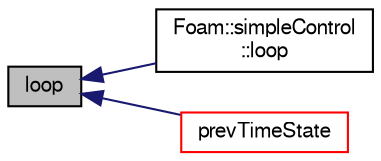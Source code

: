 digraph "loop"
{
  bgcolor="transparent";
  edge [fontname="FreeSans",fontsize="10",labelfontname="FreeSans",labelfontsize="10"];
  node [fontname="FreeSans",fontsize="10",shape=record];
  rankdir="LR";
  Node24050 [label="loop",height=0.2,width=0.4,color="black", fillcolor="grey75", style="filled", fontcolor="black"];
  Node24050 -> Node24051 [dir="back",color="midnightblue",fontsize="10",style="solid",fontname="FreeSans"];
  Node24051 [label="Foam::simpleControl\l::loop",height=0.2,width=0.4,color="black",URL="$a21938.html#adf77b77054c2d4c23b70556fe767f23e",tooltip="Loop loop. "];
  Node24050 -> Node24052 [dir="back",color="midnightblue",fontsize="10",style="solid",fontname="FreeSans"];
  Node24052 [label="prevTimeState",height=0.2,width=0.4,color="red",URL="$a26350.html#a138041e78b81df1eee147266c7470a96",tooltip="Return previous TimeState if time is being sub-cycled. "];
}
